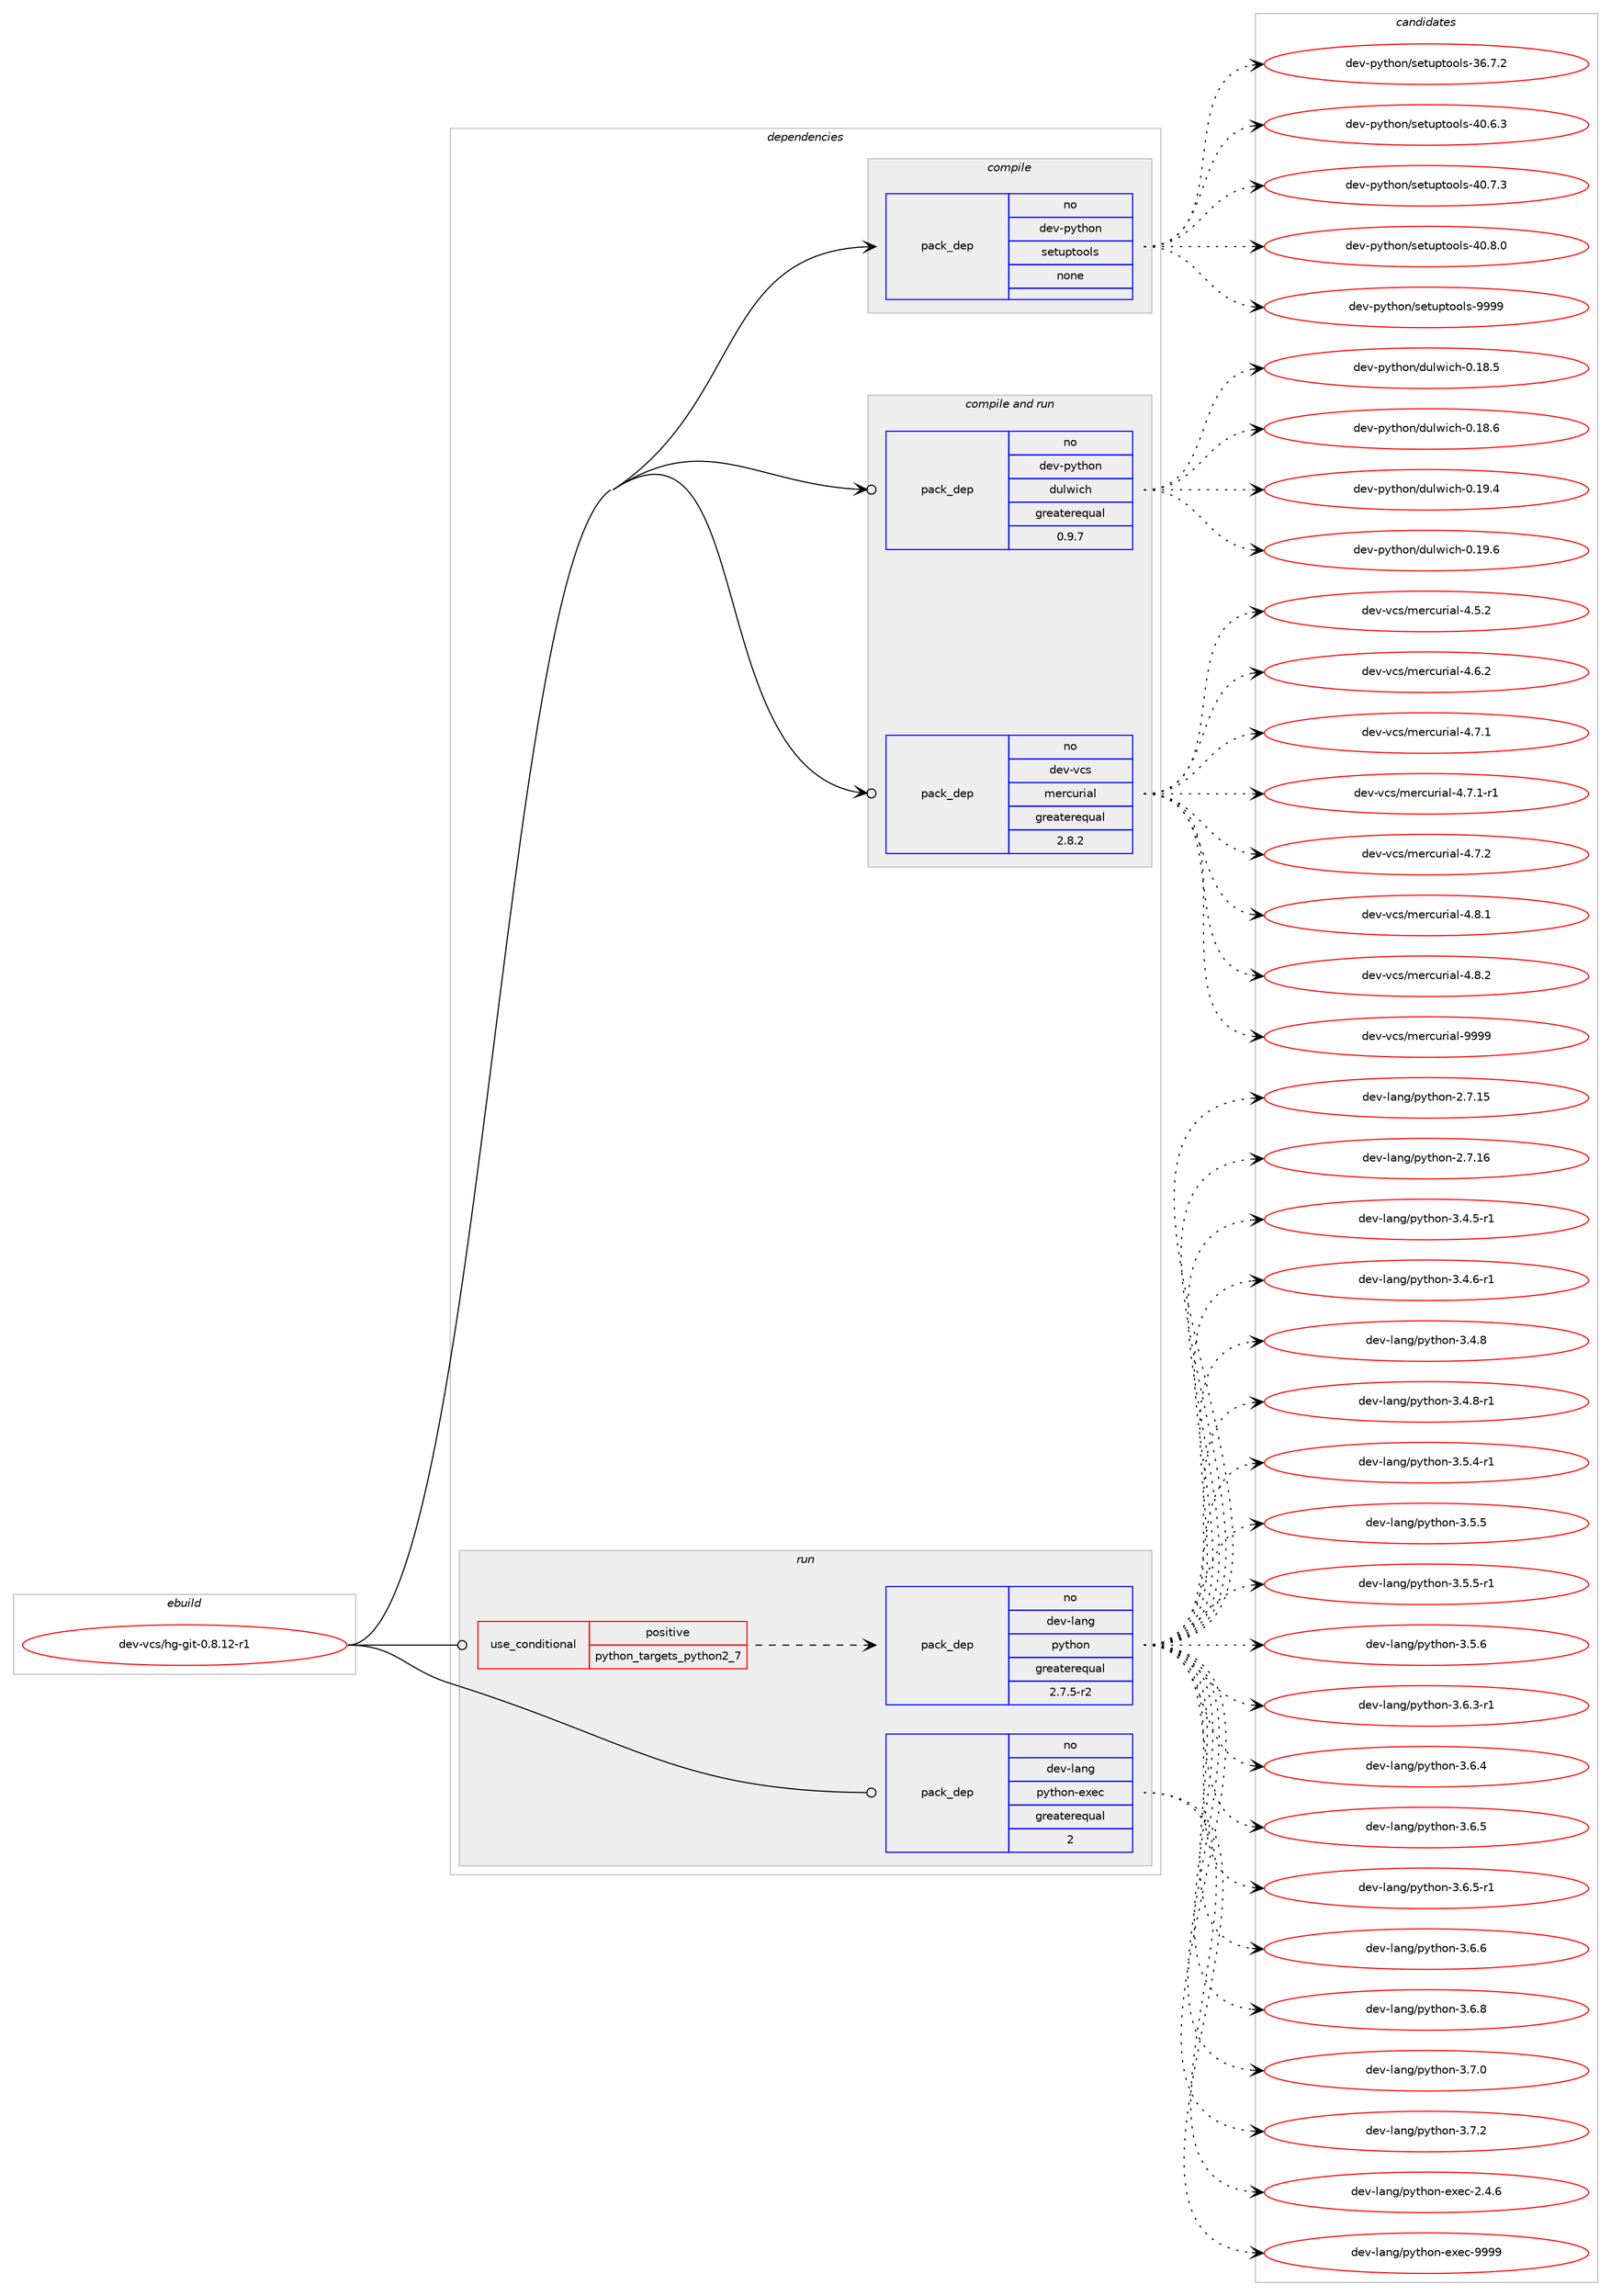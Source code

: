 digraph prolog {

# *************
# Graph options
# *************

newrank=true;
concentrate=true;
compound=true;
graph [rankdir=LR,fontname=Helvetica,fontsize=10,ranksep=1.5];#, ranksep=2.5, nodesep=0.2];
edge  [arrowhead=vee];
node  [fontname=Helvetica,fontsize=10];

# **********
# The ebuild
# **********

subgraph cluster_leftcol {
color=gray;
rank=same;
label=<<i>ebuild</i>>;
id [label="dev-vcs/hg-git-0.8.12-r1", color=red, width=4, href="../dev-vcs/hg-git-0.8.12-r1.svg"];
}

# ****************
# The dependencies
# ****************

subgraph cluster_midcol {
color=gray;
label=<<i>dependencies</i>>;
subgraph cluster_compile {
fillcolor="#eeeeee";
style=filled;
label=<<i>compile</i>>;
subgraph pack1102587 {
dependency1552047 [label=<<TABLE BORDER="0" CELLBORDER="1" CELLSPACING="0" CELLPADDING="4" WIDTH="220"><TR><TD ROWSPAN="6" CELLPADDING="30">pack_dep</TD></TR><TR><TD WIDTH="110">no</TD></TR><TR><TD>dev-python</TD></TR><TR><TD>setuptools</TD></TR><TR><TD>none</TD></TR><TR><TD></TD></TR></TABLE>>, shape=none, color=blue];
}
id:e -> dependency1552047:w [weight=20,style="solid",arrowhead="vee"];
}
subgraph cluster_compileandrun {
fillcolor="#eeeeee";
style=filled;
label=<<i>compile and run</i>>;
subgraph pack1102588 {
dependency1552048 [label=<<TABLE BORDER="0" CELLBORDER="1" CELLSPACING="0" CELLPADDING="4" WIDTH="220"><TR><TD ROWSPAN="6" CELLPADDING="30">pack_dep</TD></TR><TR><TD WIDTH="110">no</TD></TR><TR><TD>dev-python</TD></TR><TR><TD>dulwich</TD></TR><TR><TD>greaterequal</TD></TR><TR><TD>0.9.7</TD></TR></TABLE>>, shape=none, color=blue];
}
id:e -> dependency1552048:w [weight=20,style="solid",arrowhead="odotvee"];
subgraph pack1102589 {
dependency1552049 [label=<<TABLE BORDER="0" CELLBORDER="1" CELLSPACING="0" CELLPADDING="4" WIDTH="220"><TR><TD ROWSPAN="6" CELLPADDING="30">pack_dep</TD></TR><TR><TD WIDTH="110">no</TD></TR><TR><TD>dev-vcs</TD></TR><TR><TD>mercurial</TD></TR><TR><TD>greaterequal</TD></TR><TR><TD>2.8.2</TD></TR></TABLE>>, shape=none, color=blue];
}
id:e -> dependency1552049:w [weight=20,style="solid",arrowhead="odotvee"];
}
subgraph cluster_run {
fillcolor="#eeeeee";
style=filled;
label=<<i>run</i>>;
subgraph cond425705 {
dependency1552050 [label=<<TABLE BORDER="0" CELLBORDER="1" CELLSPACING="0" CELLPADDING="4"><TR><TD ROWSPAN="3" CELLPADDING="10">use_conditional</TD></TR><TR><TD>positive</TD></TR><TR><TD>python_targets_python2_7</TD></TR></TABLE>>, shape=none, color=red];
subgraph pack1102590 {
dependency1552051 [label=<<TABLE BORDER="0" CELLBORDER="1" CELLSPACING="0" CELLPADDING="4" WIDTH="220"><TR><TD ROWSPAN="6" CELLPADDING="30">pack_dep</TD></TR><TR><TD WIDTH="110">no</TD></TR><TR><TD>dev-lang</TD></TR><TR><TD>python</TD></TR><TR><TD>greaterequal</TD></TR><TR><TD>2.7.5-r2</TD></TR></TABLE>>, shape=none, color=blue];
}
dependency1552050:e -> dependency1552051:w [weight=20,style="dashed",arrowhead="vee"];
}
id:e -> dependency1552050:w [weight=20,style="solid",arrowhead="odot"];
subgraph pack1102591 {
dependency1552052 [label=<<TABLE BORDER="0" CELLBORDER="1" CELLSPACING="0" CELLPADDING="4" WIDTH="220"><TR><TD ROWSPAN="6" CELLPADDING="30">pack_dep</TD></TR><TR><TD WIDTH="110">no</TD></TR><TR><TD>dev-lang</TD></TR><TR><TD>python-exec</TD></TR><TR><TD>greaterequal</TD></TR><TR><TD>2</TD></TR></TABLE>>, shape=none, color=blue];
}
id:e -> dependency1552052:w [weight=20,style="solid",arrowhead="odot"];
}
}

# **************
# The candidates
# **************

subgraph cluster_choices {
rank=same;
color=gray;
label=<<i>candidates</i>>;

subgraph choice1102587 {
color=black;
nodesep=1;
choice100101118451121211161041111104711510111611711211611111110811545515446554650 [label="dev-python/setuptools-36.7.2", color=red, width=4,href="../dev-python/setuptools-36.7.2.svg"];
choice100101118451121211161041111104711510111611711211611111110811545524846544651 [label="dev-python/setuptools-40.6.3", color=red, width=4,href="../dev-python/setuptools-40.6.3.svg"];
choice100101118451121211161041111104711510111611711211611111110811545524846554651 [label="dev-python/setuptools-40.7.3", color=red, width=4,href="../dev-python/setuptools-40.7.3.svg"];
choice100101118451121211161041111104711510111611711211611111110811545524846564648 [label="dev-python/setuptools-40.8.0", color=red, width=4,href="../dev-python/setuptools-40.8.0.svg"];
choice10010111845112121116104111110471151011161171121161111111081154557575757 [label="dev-python/setuptools-9999", color=red, width=4,href="../dev-python/setuptools-9999.svg"];
dependency1552047:e -> choice100101118451121211161041111104711510111611711211611111110811545515446554650:w [style=dotted,weight="100"];
dependency1552047:e -> choice100101118451121211161041111104711510111611711211611111110811545524846544651:w [style=dotted,weight="100"];
dependency1552047:e -> choice100101118451121211161041111104711510111611711211611111110811545524846554651:w [style=dotted,weight="100"];
dependency1552047:e -> choice100101118451121211161041111104711510111611711211611111110811545524846564648:w [style=dotted,weight="100"];
dependency1552047:e -> choice10010111845112121116104111110471151011161171121161111111081154557575757:w [style=dotted,weight="100"];
}
subgraph choice1102588 {
color=black;
nodesep=1;
choice10010111845112121116104111110471001171081191059910445484649564653 [label="dev-python/dulwich-0.18.5", color=red, width=4,href="../dev-python/dulwich-0.18.5.svg"];
choice10010111845112121116104111110471001171081191059910445484649564654 [label="dev-python/dulwich-0.18.6", color=red, width=4,href="../dev-python/dulwich-0.18.6.svg"];
choice10010111845112121116104111110471001171081191059910445484649574652 [label="dev-python/dulwich-0.19.4", color=red, width=4,href="../dev-python/dulwich-0.19.4.svg"];
choice10010111845112121116104111110471001171081191059910445484649574654 [label="dev-python/dulwich-0.19.6", color=red, width=4,href="../dev-python/dulwich-0.19.6.svg"];
dependency1552048:e -> choice10010111845112121116104111110471001171081191059910445484649564653:w [style=dotted,weight="100"];
dependency1552048:e -> choice10010111845112121116104111110471001171081191059910445484649564654:w [style=dotted,weight="100"];
dependency1552048:e -> choice10010111845112121116104111110471001171081191059910445484649574652:w [style=dotted,weight="100"];
dependency1552048:e -> choice10010111845112121116104111110471001171081191059910445484649574654:w [style=dotted,weight="100"];
}
subgraph choice1102589 {
color=black;
nodesep=1;
choice1001011184511899115471091011149911711410597108455246534650 [label="dev-vcs/mercurial-4.5.2", color=red, width=4,href="../dev-vcs/mercurial-4.5.2.svg"];
choice1001011184511899115471091011149911711410597108455246544650 [label="dev-vcs/mercurial-4.6.2", color=red, width=4,href="../dev-vcs/mercurial-4.6.2.svg"];
choice1001011184511899115471091011149911711410597108455246554649 [label="dev-vcs/mercurial-4.7.1", color=red, width=4,href="../dev-vcs/mercurial-4.7.1.svg"];
choice10010111845118991154710910111499117114105971084552465546494511449 [label="dev-vcs/mercurial-4.7.1-r1", color=red, width=4,href="../dev-vcs/mercurial-4.7.1-r1.svg"];
choice1001011184511899115471091011149911711410597108455246554650 [label="dev-vcs/mercurial-4.7.2", color=red, width=4,href="../dev-vcs/mercurial-4.7.2.svg"];
choice1001011184511899115471091011149911711410597108455246564649 [label="dev-vcs/mercurial-4.8.1", color=red, width=4,href="../dev-vcs/mercurial-4.8.1.svg"];
choice1001011184511899115471091011149911711410597108455246564650 [label="dev-vcs/mercurial-4.8.2", color=red, width=4,href="../dev-vcs/mercurial-4.8.2.svg"];
choice10010111845118991154710910111499117114105971084557575757 [label="dev-vcs/mercurial-9999", color=red, width=4,href="../dev-vcs/mercurial-9999.svg"];
dependency1552049:e -> choice1001011184511899115471091011149911711410597108455246534650:w [style=dotted,weight="100"];
dependency1552049:e -> choice1001011184511899115471091011149911711410597108455246544650:w [style=dotted,weight="100"];
dependency1552049:e -> choice1001011184511899115471091011149911711410597108455246554649:w [style=dotted,weight="100"];
dependency1552049:e -> choice10010111845118991154710910111499117114105971084552465546494511449:w [style=dotted,weight="100"];
dependency1552049:e -> choice1001011184511899115471091011149911711410597108455246554650:w [style=dotted,weight="100"];
dependency1552049:e -> choice1001011184511899115471091011149911711410597108455246564649:w [style=dotted,weight="100"];
dependency1552049:e -> choice1001011184511899115471091011149911711410597108455246564650:w [style=dotted,weight="100"];
dependency1552049:e -> choice10010111845118991154710910111499117114105971084557575757:w [style=dotted,weight="100"];
}
subgraph choice1102590 {
color=black;
nodesep=1;
choice10010111845108971101034711212111610411111045504655464953 [label="dev-lang/python-2.7.15", color=red, width=4,href="../dev-lang/python-2.7.15.svg"];
choice10010111845108971101034711212111610411111045504655464954 [label="dev-lang/python-2.7.16", color=red, width=4,href="../dev-lang/python-2.7.16.svg"];
choice1001011184510897110103471121211161041111104551465246534511449 [label="dev-lang/python-3.4.5-r1", color=red, width=4,href="../dev-lang/python-3.4.5-r1.svg"];
choice1001011184510897110103471121211161041111104551465246544511449 [label="dev-lang/python-3.4.6-r1", color=red, width=4,href="../dev-lang/python-3.4.6-r1.svg"];
choice100101118451089711010347112121116104111110455146524656 [label="dev-lang/python-3.4.8", color=red, width=4,href="../dev-lang/python-3.4.8.svg"];
choice1001011184510897110103471121211161041111104551465246564511449 [label="dev-lang/python-3.4.8-r1", color=red, width=4,href="../dev-lang/python-3.4.8-r1.svg"];
choice1001011184510897110103471121211161041111104551465346524511449 [label="dev-lang/python-3.5.4-r1", color=red, width=4,href="../dev-lang/python-3.5.4-r1.svg"];
choice100101118451089711010347112121116104111110455146534653 [label="dev-lang/python-3.5.5", color=red, width=4,href="../dev-lang/python-3.5.5.svg"];
choice1001011184510897110103471121211161041111104551465346534511449 [label="dev-lang/python-3.5.5-r1", color=red, width=4,href="../dev-lang/python-3.5.5-r1.svg"];
choice100101118451089711010347112121116104111110455146534654 [label="dev-lang/python-3.5.6", color=red, width=4,href="../dev-lang/python-3.5.6.svg"];
choice1001011184510897110103471121211161041111104551465446514511449 [label="dev-lang/python-3.6.3-r1", color=red, width=4,href="../dev-lang/python-3.6.3-r1.svg"];
choice100101118451089711010347112121116104111110455146544652 [label="dev-lang/python-3.6.4", color=red, width=4,href="../dev-lang/python-3.6.4.svg"];
choice100101118451089711010347112121116104111110455146544653 [label="dev-lang/python-3.6.5", color=red, width=4,href="../dev-lang/python-3.6.5.svg"];
choice1001011184510897110103471121211161041111104551465446534511449 [label="dev-lang/python-3.6.5-r1", color=red, width=4,href="../dev-lang/python-3.6.5-r1.svg"];
choice100101118451089711010347112121116104111110455146544654 [label="dev-lang/python-3.6.6", color=red, width=4,href="../dev-lang/python-3.6.6.svg"];
choice100101118451089711010347112121116104111110455146544656 [label="dev-lang/python-3.6.8", color=red, width=4,href="../dev-lang/python-3.6.8.svg"];
choice100101118451089711010347112121116104111110455146554648 [label="dev-lang/python-3.7.0", color=red, width=4,href="../dev-lang/python-3.7.0.svg"];
choice100101118451089711010347112121116104111110455146554650 [label="dev-lang/python-3.7.2", color=red, width=4,href="../dev-lang/python-3.7.2.svg"];
dependency1552051:e -> choice10010111845108971101034711212111610411111045504655464953:w [style=dotted,weight="100"];
dependency1552051:e -> choice10010111845108971101034711212111610411111045504655464954:w [style=dotted,weight="100"];
dependency1552051:e -> choice1001011184510897110103471121211161041111104551465246534511449:w [style=dotted,weight="100"];
dependency1552051:e -> choice1001011184510897110103471121211161041111104551465246544511449:w [style=dotted,weight="100"];
dependency1552051:e -> choice100101118451089711010347112121116104111110455146524656:w [style=dotted,weight="100"];
dependency1552051:e -> choice1001011184510897110103471121211161041111104551465246564511449:w [style=dotted,weight="100"];
dependency1552051:e -> choice1001011184510897110103471121211161041111104551465346524511449:w [style=dotted,weight="100"];
dependency1552051:e -> choice100101118451089711010347112121116104111110455146534653:w [style=dotted,weight="100"];
dependency1552051:e -> choice1001011184510897110103471121211161041111104551465346534511449:w [style=dotted,weight="100"];
dependency1552051:e -> choice100101118451089711010347112121116104111110455146534654:w [style=dotted,weight="100"];
dependency1552051:e -> choice1001011184510897110103471121211161041111104551465446514511449:w [style=dotted,weight="100"];
dependency1552051:e -> choice100101118451089711010347112121116104111110455146544652:w [style=dotted,weight="100"];
dependency1552051:e -> choice100101118451089711010347112121116104111110455146544653:w [style=dotted,weight="100"];
dependency1552051:e -> choice1001011184510897110103471121211161041111104551465446534511449:w [style=dotted,weight="100"];
dependency1552051:e -> choice100101118451089711010347112121116104111110455146544654:w [style=dotted,weight="100"];
dependency1552051:e -> choice100101118451089711010347112121116104111110455146544656:w [style=dotted,weight="100"];
dependency1552051:e -> choice100101118451089711010347112121116104111110455146554648:w [style=dotted,weight="100"];
dependency1552051:e -> choice100101118451089711010347112121116104111110455146554650:w [style=dotted,weight="100"];
}
subgraph choice1102591 {
color=black;
nodesep=1;
choice1001011184510897110103471121211161041111104510112010199455046524654 [label="dev-lang/python-exec-2.4.6", color=red, width=4,href="../dev-lang/python-exec-2.4.6.svg"];
choice10010111845108971101034711212111610411111045101120101994557575757 [label="dev-lang/python-exec-9999", color=red, width=4,href="../dev-lang/python-exec-9999.svg"];
dependency1552052:e -> choice1001011184510897110103471121211161041111104510112010199455046524654:w [style=dotted,weight="100"];
dependency1552052:e -> choice10010111845108971101034711212111610411111045101120101994557575757:w [style=dotted,weight="100"];
}
}

}
